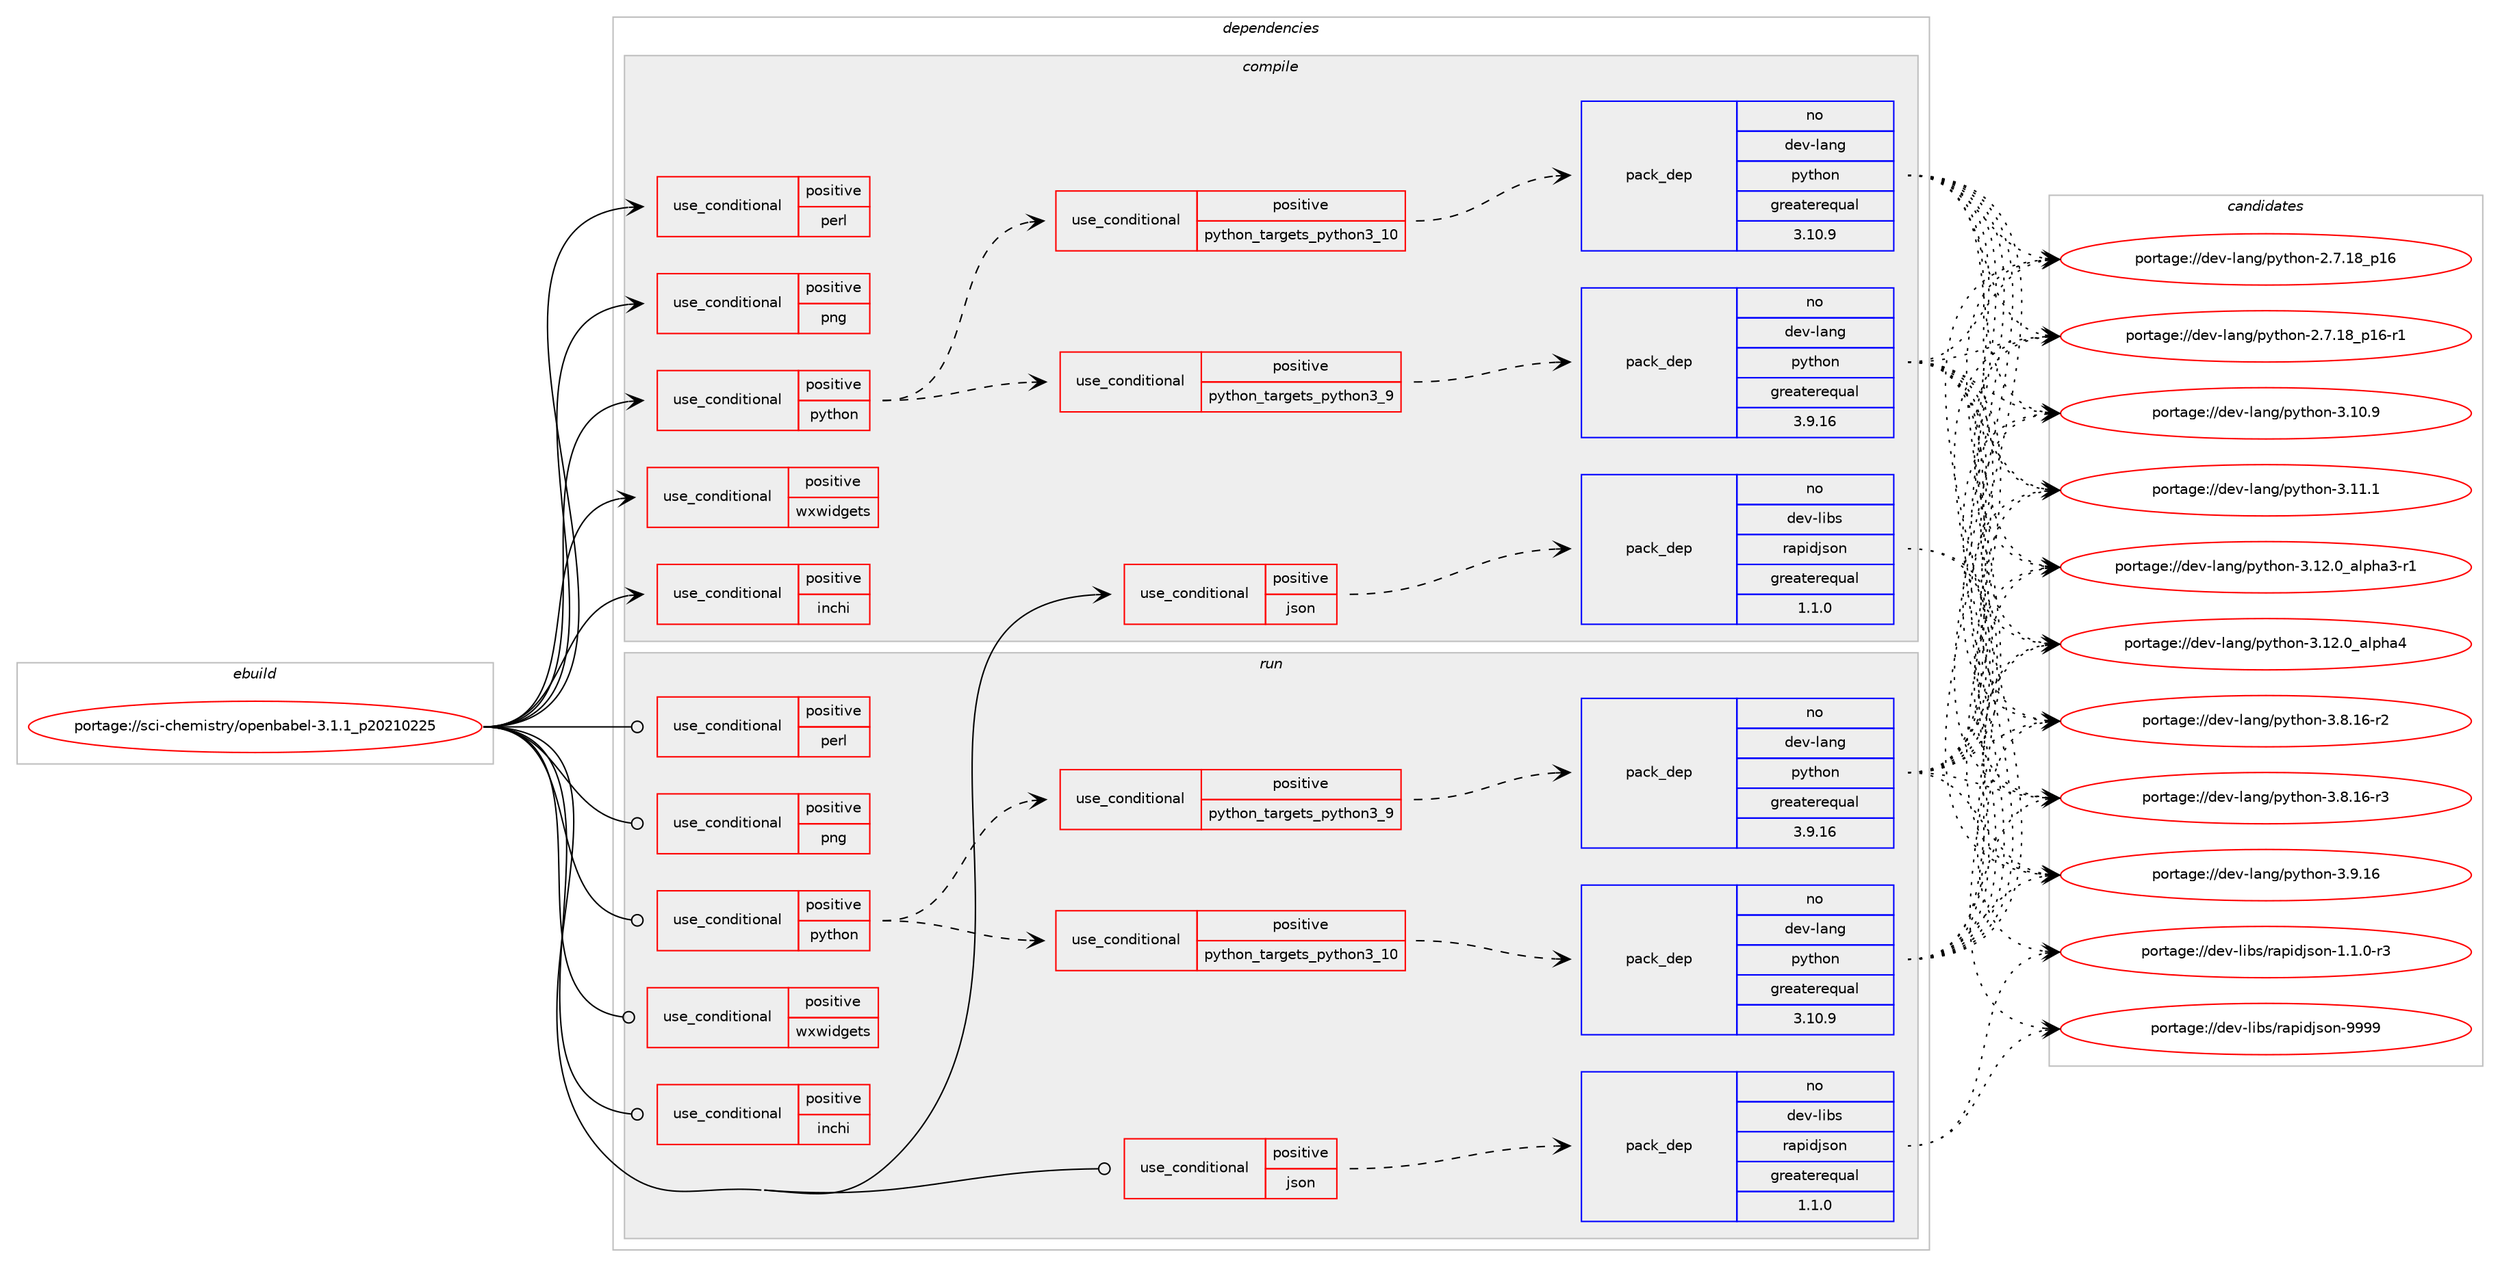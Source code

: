 digraph prolog {

# *************
# Graph options
# *************

newrank=true;
concentrate=true;
compound=true;
graph [rankdir=LR,fontname=Helvetica,fontsize=10,ranksep=1.5];#, ranksep=2.5, nodesep=0.2];
edge  [arrowhead=vee];
node  [fontname=Helvetica,fontsize=10];

# **********
# The ebuild
# **********

subgraph cluster_leftcol {
color=gray;
rank=same;
label=<<i>ebuild</i>>;
id [label="portage://sci-chemistry/openbabel-3.1.1_p20210225", color=red, width=4, href="../sci-chemistry/openbabel-3.1.1_p20210225.svg"];
}

# ****************
# The dependencies
# ****************

subgraph cluster_midcol {
color=gray;
label=<<i>dependencies</i>>;
subgraph cluster_compile {
fillcolor="#eeeeee";
style=filled;
label=<<i>compile</i>>;
subgraph cond1386 {
dependency2174 [label=<<TABLE BORDER="0" CELLBORDER="1" CELLSPACING="0" CELLPADDING="4"><TR><TD ROWSPAN="3" CELLPADDING="10">use_conditional</TD></TR><TR><TD>positive</TD></TR><TR><TD>inchi</TD></TR></TABLE>>, shape=none, color=red];
# *** BEGIN UNKNOWN DEPENDENCY TYPE (TODO) ***
# dependency2174 -> package_dependency(portage://sci-chemistry/openbabel-3.1.1_p20210225,install,no,sci-libs,inchi,none,[,,],[],[])
# *** END UNKNOWN DEPENDENCY TYPE (TODO) ***

}
id:e -> dependency2174:w [weight=20,style="solid",arrowhead="vee"];
subgraph cond1387 {
dependency2175 [label=<<TABLE BORDER="0" CELLBORDER="1" CELLSPACING="0" CELLPADDING="4"><TR><TD ROWSPAN="3" CELLPADDING="10">use_conditional</TD></TR><TR><TD>positive</TD></TR><TR><TD>json</TD></TR></TABLE>>, shape=none, color=red];
subgraph pack757 {
dependency2176 [label=<<TABLE BORDER="0" CELLBORDER="1" CELLSPACING="0" CELLPADDING="4" WIDTH="220"><TR><TD ROWSPAN="6" CELLPADDING="30">pack_dep</TD></TR><TR><TD WIDTH="110">no</TD></TR><TR><TD>dev-libs</TD></TR><TR><TD>rapidjson</TD></TR><TR><TD>greaterequal</TD></TR><TR><TD>1.1.0</TD></TR></TABLE>>, shape=none, color=blue];
}
dependency2175:e -> dependency2176:w [weight=20,style="dashed",arrowhead="vee"];
}
id:e -> dependency2175:w [weight=20,style="solid",arrowhead="vee"];
subgraph cond1388 {
dependency2177 [label=<<TABLE BORDER="0" CELLBORDER="1" CELLSPACING="0" CELLPADDING="4"><TR><TD ROWSPAN="3" CELLPADDING="10">use_conditional</TD></TR><TR><TD>positive</TD></TR><TR><TD>perl</TD></TR></TABLE>>, shape=none, color=red];
# *** BEGIN UNKNOWN DEPENDENCY TYPE (TODO) ***
# dependency2177 -> package_dependency(portage://sci-chemistry/openbabel-3.1.1_p20210225,install,no,dev-lang,perl,none,[,,],[],[])
# *** END UNKNOWN DEPENDENCY TYPE (TODO) ***

}
id:e -> dependency2177:w [weight=20,style="solid",arrowhead="vee"];
subgraph cond1389 {
dependency2178 [label=<<TABLE BORDER="0" CELLBORDER="1" CELLSPACING="0" CELLPADDING="4"><TR><TD ROWSPAN="3" CELLPADDING="10">use_conditional</TD></TR><TR><TD>positive</TD></TR><TR><TD>png</TD></TR></TABLE>>, shape=none, color=red];
# *** BEGIN UNKNOWN DEPENDENCY TYPE (TODO) ***
# dependency2178 -> package_dependency(portage://sci-chemistry/openbabel-3.1.1_p20210225,install,no,x11-libs,cairo,none,[,,],[],[])
# *** END UNKNOWN DEPENDENCY TYPE (TODO) ***

}
id:e -> dependency2178:w [weight=20,style="solid",arrowhead="vee"];
subgraph cond1390 {
dependency2179 [label=<<TABLE BORDER="0" CELLBORDER="1" CELLSPACING="0" CELLPADDING="4"><TR><TD ROWSPAN="3" CELLPADDING="10">use_conditional</TD></TR><TR><TD>positive</TD></TR><TR><TD>python</TD></TR></TABLE>>, shape=none, color=red];
subgraph cond1391 {
dependency2180 [label=<<TABLE BORDER="0" CELLBORDER="1" CELLSPACING="0" CELLPADDING="4"><TR><TD ROWSPAN="3" CELLPADDING="10">use_conditional</TD></TR><TR><TD>positive</TD></TR><TR><TD>python_targets_python3_9</TD></TR></TABLE>>, shape=none, color=red];
subgraph pack758 {
dependency2181 [label=<<TABLE BORDER="0" CELLBORDER="1" CELLSPACING="0" CELLPADDING="4" WIDTH="220"><TR><TD ROWSPAN="6" CELLPADDING="30">pack_dep</TD></TR><TR><TD WIDTH="110">no</TD></TR><TR><TD>dev-lang</TD></TR><TR><TD>python</TD></TR><TR><TD>greaterequal</TD></TR><TR><TD>3.9.16</TD></TR></TABLE>>, shape=none, color=blue];
}
dependency2180:e -> dependency2181:w [weight=20,style="dashed",arrowhead="vee"];
}
dependency2179:e -> dependency2180:w [weight=20,style="dashed",arrowhead="vee"];
subgraph cond1392 {
dependency2182 [label=<<TABLE BORDER="0" CELLBORDER="1" CELLSPACING="0" CELLPADDING="4"><TR><TD ROWSPAN="3" CELLPADDING="10">use_conditional</TD></TR><TR><TD>positive</TD></TR><TR><TD>python_targets_python3_10</TD></TR></TABLE>>, shape=none, color=red];
subgraph pack759 {
dependency2183 [label=<<TABLE BORDER="0" CELLBORDER="1" CELLSPACING="0" CELLPADDING="4" WIDTH="220"><TR><TD ROWSPAN="6" CELLPADDING="30">pack_dep</TD></TR><TR><TD WIDTH="110">no</TD></TR><TR><TD>dev-lang</TD></TR><TR><TD>python</TD></TR><TR><TD>greaterequal</TD></TR><TR><TD>3.10.9</TD></TR></TABLE>>, shape=none, color=blue];
}
dependency2182:e -> dependency2183:w [weight=20,style="dashed",arrowhead="vee"];
}
dependency2179:e -> dependency2182:w [weight=20,style="dashed",arrowhead="vee"];
}
id:e -> dependency2179:w [weight=20,style="solid",arrowhead="vee"];
subgraph cond1393 {
dependency2184 [label=<<TABLE BORDER="0" CELLBORDER="1" CELLSPACING="0" CELLPADDING="4"><TR><TD ROWSPAN="3" CELLPADDING="10">use_conditional</TD></TR><TR><TD>positive</TD></TR><TR><TD>wxwidgets</TD></TR></TABLE>>, shape=none, color=red];
# *** BEGIN UNKNOWN DEPENDENCY TYPE (TODO) ***
# dependency2184 -> package_dependency(portage://sci-chemistry/openbabel-3.1.1_p20210225,install,no,x11-libs,wxGTK,none,[,,],[slot(3.0-gtk3)],[use(enable(X),none)])
# *** END UNKNOWN DEPENDENCY TYPE (TODO) ***

}
id:e -> dependency2184:w [weight=20,style="solid",arrowhead="vee"];
# *** BEGIN UNKNOWN DEPENDENCY TYPE (TODO) ***
# id -> package_dependency(portage://sci-chemistry/openbabel-3.1.1_p20210225,install,no,dev-cpp,eigen,none,[,,],[slot(3)],[])
# *** END UNKNOWN DEPENDENCY TYPE (TODO) ***

# *** BEGIN UNKNOWN DEPENDENCY TYPE (TODO) ***
# id -> package_dependency(portage://sci-chemistry/openbabel-3.1.1_p20210225,install,no,dev-libs,libxml2,none,[,,],[slot(2)],[])
# *** END UNKNOWN DEPENDENCY TYPE (TODO) ***

# *** BEGIN UNKNOWN DEPENDENCY TYPE (TODO) ***
# id -> package_dependency(portage://sci-chemistry/openbabel-3.1.1_p20210225,install,no,sys-libs,zlib,none,[,,],any_same_slot,[])
# *** END UNKNOWN DEPENDENCY TYPE (TODO) ***

}
subgraph cluster_compileandrun {
fillcolor="#eeeeee";
style=filled;
label=<<i>compile and run</i>>;
}
subgraph cluster_run {
fillcolor="#eeeeee";
style=filled;
label=<<i>run</i>>;
subgraph cond1394 {
dependency2185 [label=<<TABLE BORDER="0" CELLBORDER="1" CELLSPACING="0" CELLPADDING="4"><TR><TD ROWSPAN="3" CELLPADDING="10">use_conditional</TD></TR><TR><TD>positive</TD></TR><TR><TD>inchi</TD></TR></TABLE>>, shape=none, color=red];
# *** BEGIN UNKNOWN DEPENDENCY TYPE (TODO) ***
# dependency2185 -> package_dependency(portage://sci-chemistry/openbabel-3.1.1_p20210225,run,no,sci-libs,inchi,none,[,,],[],[])
# *** END UNKNOWN DEPENDENCY TYPE (TODO) ***

}
id:e -> dependency2185:w [weight=20,style="solid",arrowhead="odot"];
subgraph cond1395 {
dependency2186 [label=<<TABLE BORDER="0" CELLBORDER="1" CELLSPACING="0" CELLPADDING="4"><TR><TD ROWSPAN="3" CELLPADDING="10">use_conditional</TD></TR><TR><TD>positive</TD></TR><TR><TD>json</TD></TR></TABLE>>, shape=none, color=red];
subgraph pack760 {
dependency2187 [label=<<TABLE BORDER="0" CELLBORDER="1" CELLSPACING="0" CELLPADDING="4" WIDTH="220"><TR><TD ROWSPAN="6" CELLPADDING="30">pack_dep</TD></TR><TR><TD WIDTH="110">no</TD></TR><TR><TD>dev-libs</TD></TR><TR><TD>rapidjson</TD></TR><TR><TD>greaterequal</TD></TR><TR><TD>1.1.0</TD></TR></TABLE>>, shape=none, color=blue];
}
dependency2186:e -> dependency2187:w [weight=20,style="dashed",arrowhead="vee"];
}
id:e -> dependency2186:w [weight=20,style="solid",arrowhead="odot"];
subgraph cond1396 {
dependency2188 [label=<<TABLE BORDER="0" CELLBORDER="1" CELLSPACING="0" CELLPADDING="4"><TR><TD ROWSPAN="3" CELLPADDING="10">use_conditional</TD></TR><TR><TD>positive</TD></TR><TR><TD>perl</TD></TR></TABLE>>, shape=none, color=red];
# *** BEGIN UNKNOWN DEPENDENCY TYPE (TODO) ***
# dependency2188 -> package_dependency(portage://sci-chemistry/openbabel-3.1.1_p20210225,run,no,dev-lang,perl,none,[,,],any_same_slot,[])
# *** END UNKNOWN DEPENDENCY TYPE (TODO) ***

# *** BEGIN UNKNOWN DEPENDENCY TYPE (TODO) ***
# dependency2188 -> package_dependency(portage://sci-chemistry/openbabel-3.1.1_p20210225,run,weak,sci-chemistry,openbabel-perl,none,[,,],[],[])
# *** END UNKNOWN DEPENDENCY TYPE (TODO) ***

}
id:e -> dependency2188:w [weight=20,style="solid",arrowhead="odot"];
subgraph cond1397 {
dependency2189 [label=<<TABLE BORDER="0" CELLBORDER="1" CELLSPACING="0" CELLPADDING="4"><TR><TD ROWSPAN="3" CELLPADDING="10">use_conditional</TD></TR><TR><TD>positive</TD></TR><TR><TD>png</TD></TR></TABLE>>, shape=none, color=red];
# *** BEGIN UNKNOWN DEPENDENCY TYPE (TODO) ***
# dependency2189 -> package_dependency(portage://sci-chemistry/openbabel-3.1.1_p20210225,run,no,x11-libs,cairo,none,[,,],[],[])
# *** END UNKNOWN DEPENDENCY TYPE (TODO) ***

}
id:e -> dependency2189:w [weight=20,style="solid",arrowhead="odot"];
subgraph cond1398 {
dependency2190 [label=<<TABLE BORDER="0" CELLBORDER="1" CELLSPACING="0" CELLPADDING="4"><TR><TD ROWSPAN="3" CELLPADDING="10">use_conditional</TD></TR><TR><TD>positive</TD></TR><TR><TD>python</TD></TR></TABLE>>, shape=none, color=red];
subgraph cond1399 {
dependency2191 [label=<<TABLE BORDER="0" CELLBORDER="1" CELLSPACING="0" CELLPADDING="4"><TR><TD ROWSPAN="3" CELLPADDING="10">use_conditional</TD></TR><TR><TD>positive</TD></TR><TR><TD>python_targets_python3_9</TD></TR></TABLE>>, shape=none, color=red];
subgraph pack761 {
dependency2192 [label=<<TABLE BORDER="0" CELLBORDER="1" CELLSPACING="0" CELLPADDING="4" WIDTH="220"><TR><TD ROWSPAN="6" CELLPADDING="30">pack_dep</TD></TR><TR><TD WIDTH="110">no</TD></TR><TR><TD>dev-lang</TD></TR><TR><TD>python</TD></TR><TR><TD>greaterequal</TD></TR><TR><TD>3.9.16</TD></TR></TABLE>>, shape=none, color=blue];
}
dependency2191:e -> dependency2192:w [weight=20,style="dashed",arrowhead="vee"];
}
dependency2190:e -> dependency2191:w [weight=20,style="dashed",arrowhead="vee"];
subgraph cond1400 {
dependency2193 [label=<<TABLE BORDER="0" CELLBORDER="1" CELLSPACING="0" CELLPADDING="4"><TR><TD ROWSPAN="3" CELLPADDING="10">use_conditional</TD></TR><TR><TD>positive</TD></TR><TR><TD>python_targets_python3_10</TD></TR></TABLE>>, shape=none, color=red];
subgraph pack762 {
dependency2194 [label=<<TABLE BORDER="0" CELLBORDER="1" CELLSPACING="0" CELLPADDING="4" WIDTH="220"><TR><TD ROWSPAN="6" CELLPADDING="30">pack_dep</TD></TR><TR><TD WIDTH="110">no</TD></TR><TR><TD>dev-lang</TD></TR><TR><TD>python</TD></TR><TR><TD>greaterequal</TD></TR><TR><TD>3.10.9</TD></TR></TABLE>>, shape=none, color=blue];
}
dependency2193:e -> dependency2194:w [weight=20,style="dashed",arrowhead="vee"];
}
dependency2190:e -> dependency2193:w [weight=20,style="dashed",arrowhead="vee"];
}
id:e -> dependency2190:w [weight=20,style="solid",arrowhead="odot"];
subgraph cond1401 {
dependency2195 [label=<<TABLE BORDER="0" CELLBORDER="1" CELLSPACING="0" CELLPADDING="4"><TR><TD ROWSPAN="3" CELLPADDING="10">use_conditional</TD></TR><TR><TD>positive</TD></TR><TR><TD>wxwidgets</TD></TR></TABLE>>, shape=none, color=red];
# *** BEGIN UNKNOWN DEPENDENCY TYPE (TODO) ***
# dependency2195 -> package_dependency(portage://sci-chemistry/openbabel-3.1.1_p20210225,run,no,x11-libs,wxGTK,none,[,,],[slot(3.0-gtk3)],[use(enable(X),none)])
# *** END UNKNOWN DEPENDENCY TYPE (TODO) ***

}
id:e -> dependency2195:w [weight=20,style="solid",arrowhead="odot"];
# *** BEGIN UNKNOWN DEPENDENCY TYPE (TODO) ***
# id -> package_dependency(portage://sci-chemistry/openbabel-3.1.1_p20210225,run,no,dev-cpp,eigen,none,[,,],[slot(3)],[])
# *** END UNKNOWN DEPENDENCY TYPE (TODO) ***

# *** BEGIN UNKNOWN DEPENDENCY TYPE (TODO) ***
# id -> package_dependency(portage://sci-chemistry/openbabel-3.1.1_p20210225,run,no,dev-libs,libxml2,none,[,,],[slot(2)],[])
# *** END UNKNOWN DEPENDENCY TYPE (TODO) ***

# *** BEGIN UNKNOWN DEPENDENCY TYPE (TODO) ***
# id -> package_dependency(portage://sci-chemistry/openbabel-3.1.1_p20210225,run,no,sys-libs,zlib,none,[,,],any_same_slot,[])
# *** END UNKNOWN DEPENDENCY TYPE (TODO) ***

}
}

# **************
# The candidates
# **************

subgraph cluster_choices {
rank=same;
color=gray;
label=<<i>candidates</i>>;

subgraph choice757 {
color=black;
nodesep=1;
choice100101118451081059811547114971121051001061151111104549464946484511451 [label="portage://dev-libs/rapidjson-1.1.0-r3", color=red, width=4,href="../dev-libs/rapidjson-1.1.0-r3.svg"];
choice100101118451081059811547114971121051001061151111104557575757 [label="portage://dev-libs/rapidjson-9999", color=red, width=4,href="../dev-libs/rapidjson-9999.svg"];
dependency2176:e -> choice100101118451081059811547114971121051001061151111104549464946484511451:w [style=dotted,weight="100"];
dependency2176:e -> choice100101118451081059811547114971121051001061151111104557575757:w [style=dotted,weight="100"];
}
subgraph choice758 {
color=black;
nodesep=1;
choice10010111845108971101034711212111610411111045504655464956951124954 [label="portage://dev-lang/python-2.7.18_p16", color=red, width=4,href="../dev-lang/python-2.7.18_p16.svg"];
choice100101118451089711010347112121116104111110455046554649569511249544511449 [label="portage://dev-lang/python-2.7.18_p16-r1", color=red, width=4,href="../dev-lang/python-2.7.18_p16-r1.svg"];
choice10010111845108971101034711212111610411111045514649484657 [label="portage://dev-lang/python-3.10.9", color=red, width=4,href="../dev-lang/python-3.10.9.svg"];
choice10010111845108971101034711212111610411111045514649494649 [label="portage://dev-lang/python-3.11.1", color=red, width=4,href="../dev-lang/python-3.11.1.svg"];
choice10010111845108971101034711212111610411111045514649504648959710811210497514511449 [label="portage://dev-lang/python-3.12.0_alpha3-r1", color=red, width=4,href="../dev-lang/python-3.12.0_alpha3-r1.svg"];
choice1001011184510897110103471121211161041111104551464950464895971081121049752 [label="portage://dev-lang/python-3.12.0_alpha4", color=red, width=4,href="../dev-lang/python-3.12.0_alpha4.svg"];
choice100101118451089711010347112121116104111110455146564649544511450 [label="portage://dev-lang/python-3.8.16-r2", color=red, width=4,href="../dev-lang/python-3.8.16-r2.svg"];
choice100101118451089711010347112121116104111110455146564649544511451 [label="portage://dev-lang/python-3.8.16-r3", color=red, width=4,href="../dev-lang/python-3.8.16-r3.svg"];
choice10010111845108971101034711212111610411111045514657464954 [label="portage://dev-lang/python-3.9.16", color=red, width=4,href="../dev-lang/python-3.9.16.svg"];
dependency2181:e -> choice10010111845108971101034711212111610411111045504655464956951124954:w [style=dotted,weight="100"];
dependency2181:e -> choice100101118451089711010347112121116104111110455046554649569511249544511449:w [style=dotted,weight="100"];
dependency2181:e -> choice10010111845108971101034711212111610411111045514649484657:w [style=dotted,weight="100"];
dependency2181:e -> choice10010111845108971101034711212111610411111045514649494649:w [style=dotted,weight="100"];
dependency2181:e -> choice10010111845108971101034711212111610411111045514649504648959710811210497514511449:w [style=dotted,weight="100"];
dependency2181:e -> choice1001011184510897110103471121211161041111104551464950464895971081121049752:w [style=dotted,weight="100"];
dependency2181:e -> choice100101118451089711010347112121116104111110455146564649544511450:w [style=dotted,weight="100"];
dependency2181:e -> choice100101118451089711010347112121116104111110455146564649544511451:w [style=dotted,weight="100"];
dependency2181:e -> choice10010111845108971101034711212111610411111045514657464954:w [style=dotted,weight="100"];
}
subgraph choice759 {
color=black;
nodesep=1;
choice10010111845108971101034711212111610411111045504655464956951124954 [label="portage://dev-lang/python-2.7.18_p16", color=red, width=4,href="../dev-lang/python-2.7.18_p16.svg"];
choice100101118451089711010347112121116104111110455046554649569511249544511449 [label="portage://dev-lang/python-2.7.18_p16-r1", color=red, width=4,href="../dev-lang/python-2.7.18_p16-r1.svg"];
choice10010111845108971101034711212111610411111045514649484657 [label="portage://dev-lang/python-3.10.9", color=red, width=4,href="../dev-lang/python-3.10.9.svg"];
choice10010111845108971101034711212111610411111045514649494649 [label="portage://dev-lang/python-3.11.1", color=red, width=4,href="../dev-lang/python-3.11.1.svg"];
choice10010111845108971101034711212111610411111045514649504648959710811210497514511449 [label="portage://dev-lang/python-3.12.0_alpha3-r1", color=red, width=4,href="../dev-lang/python-3.12.0_alpha3-r1.svg"];
choice1001011184510897110103471121211161041111104551464950464895971081121049752 [label="portage://dev-lang/python-3.12.0_alpha4", color=red, width=4,href="../dev-lang/python-3.12.0_alpha4.svg"];
choice100101118451089711010347112121116104111110455146564649544511450 [label="portage://dev-lang/python-3.8.16-r2", color=red, width=4,href="../dev-lang/python-3.8.16-r2.svg"];
choice100101118451089711010347112121116104111110455146564649544511451 [label="portage://dev-lang/python-3.8.16-r3", color=red, width=4,href="../dev-lang/python-3.8.16-r3.svg"];
choice10010111845108971101034711212111610411111045514657464954 [label="portage://dev-lang/python-3.9.16", color=red, width=4,href="../dev-lang/python-3.9.16.svg"];
dependency2183:e -> choice10010111845108971101034711212111610411111045504655464956951124954:w [style=dotted,weight="100"];
dependency2183:e -> choice100101118451089711010347112121116104111110455046554649569511249544511449:w [style=dotted,weight="100"];
dependency2183:e -> choice10010111845108971101034711212111610411111045514649484657:w [style=dotted,weight="100"];
dependency2183:e -> choice10010111845108971101034711212111610411111045514649494649:w [style=dotted,weight="100"];
dependency2183:e -> choice10010111845108971101034711212111610411111045514649504648959710811210497514511449:w [style=dotted,weight="100"];
dependency2183:e -> choice1001011184510897110103471121211161041111104551464950464895971081121049752:w [style=dotted,weight="100"];
dependency2183:e -> choice100101118451089711010347112121116104111110455146564649544511450:w [style=dotted,weight="100"];
dependency2183:e -> choice100101118451089711010347112121116104111110455146564649544511451:w [style=dotted,weight="100"];
dependency2183:e -> choice10010111845108971101034711212111610411111045514657464954:w [style=dotted,weight="100"];
}
subgraph choice760 {
color=black;
nodesep=1;
choice100101118451081059811547114971121051001061151111104549464946484511451 [label="portage://dev-libs/rapidjson-1.1.0-r3", color=red, width=4,href="../dev-libs/rapidjson-1.1.0-r3.svg"];
choice100101118451081059811547114971121051001061151111104557575757 [label="portage://dev-libs/rapidjson-9999", color=red, width=4,href="../dev-libs/rapidjson-9999.svg"];
dependency2187:e -> choice100101118451081059811547114971121051001061151111104549464946484511451:w [style=dotted,weight="100"];
dependency2187:e -> choice100101118451081059811547114971121051001061151111104557575757:w [style=dotted,weight="100"];
}
subgraph choice761 {
color=black;
nodesep=1;
choice10010111845108971101034711212111610411111045504655464956951124954 [label="portage://dev-lang/python-2.7.18_p16", color=red, width=4,href="../dev-lang/python-2.7.18_p16.svg"];
choice100101118451089711010347112121116104111110455046554649569511249544511449 [label="portage://dev-lang/python-2.7.18_p16-r1", color=red, width=4,href="../dev-lang/python-2.7.18_p16-r1.svg"];
choice10010111845108971101034711212111610411111045514649484657 [label="portage://dev-lang/python-3.10.9", color=red, width=4,href="../dev-lang/python-3.10.9.svg"];
choice10010111845108971101034711212111610411111045514649494649 [label="portage://dev-lang/python-3.11.1", color=red, width=4,href="../dev-lang/python-3.11.1.svg"];
choice10010111845108971101034711212111610411111045514649504648959710811210497514511449 [label="portage://dev-lang/python-3.12.0_alpha3-r1", color=red, width=4,href="../dev-lang/python-3.12.0_alpha3-r1.svg"];
choice1001011184510897110103471121211161041111104551464950464895971081121049752 [label="portage://dev-lang/python-3.12.0_alpha4", color=red, width=4,href="../dev-lang/python-3.12.0_alpha4.svg"];
choice100101118451089711010347112121116104111110455146564649544511450 [label="portage://dev-lang/python-3.8.16-r2", color=red, width=4,href="../dev-lang/python-3.8.16-r2.svg"];
choice100101118451089711010347112121116104111110455146564649544511451 [label="portage://dev-lang/python-3.8.16-r3", color=red, width=4,href="../dev-lang/python-3.8.16-r3.svg"];
choice10010111845108971101034711212111610411111045514657464954 [label="portage://dev-lang/python-3.9.16", color=red, width=4,href="../dev-lang/python-3.9.16.svg"];
dependency2192:e -> choice10010111845108971101034711212111610411111045504655464956951124954:w [style=dotted,weight="100"];
dependency2192:e -> choice100101118451089711010347112121116104111110455046554649569511249544511449:w [style=dotted,weight="100"];
dependency2192:e -> choice10010111845108971101034711212111610411111045514649484657:w [style=dotted,weight="100"];
dependency2192:e -> choice10010111845108971101034711212111610411111045514649494649:w [style=dotted,weight="100"];
dependency2192:e -> choice10010111845108971101034711212111610411111045514649504648959710811210497514511449:w [style=dotted,weight="100"];
dependency2192:e -> choice1001011184510897110103471121211161041111104551464950464895971081121049752:w [style=dotted,weight="100"];
dependency2192:e -> choice100101118451089711010347112121116104111110455146564649544511450:w [style=dotted,weight="100"];
dependency2192:e -> choice100101118451089711010347112121116104111110455146564649544511451:w [style=dotted,weight="100"];
dependency2192:e -> choice10010111845108971101034711212111610411111045514657464954:w [style=dotted,weight="100"];
}
subgraph choice762 {
color=black;
nodesep=1;
choice10010111845108971101034711212111610411111045504655464956951124954 [label="portage://dev-lang/python-2.7.18_p16", color=red, width=4,href="../dev-lang/python-2.7.18_p16.svg"];
choice100101118451089711010347112121116104111110455046554649569511249544511449 [label="portage://dev-lang/python-2.7.18_p16-r1", color=red, width=4,href="../dev-lang/python-2.7.18_p16-r1.svg"];
choice10010111845108971101034711212111610411111045514649484657 [label="portage://dev-lang/python-3.10.9", color=red, width=4,href="../dev-lang/python-3.10.9.svg"];
choice10010111845108971101034711212111610411111045514649494649 [label="portage://dev-lang/python-3.11.1", color=red, width=4,href="../dev-lang/python-3.11.1.svg"];
choice10010111845108971101034711212111610411111045514649504648959710811210497514511449 [label="portage://dev-lang/python-3.12.0_alpha3-r1", color=red, width=4,href="../dev-lang/python-3.12.0_alpha3-r1.svg"];
choice1001011184510897110103471121211161041111104551464950464895971081121049752 [label="portage://dev-lang/python-3.12.0_alpha4", color=red, width=4,href="../dev-lang/python-3.12.0_alpha4.svg"];
choice100101118451089711010347112121116104111110455146564649544511450 [label="portage://dev-lang/python-3.8.16-r2", color=red, width=4,href="../dev-lang/python-3.8.16-r2.svg"];
choice100101118451089711010347112121116104111110455146564649544511451 [label="portage://dev-lang/python-3.8.16-r3", color=red, width=4,href="../dev-lang/python-3.8.16-r3.svg"];
choice10010111845108971101034711212111610411111045514657464954 [label="portage://dev-lang/python-3.9.16", color=red, width=4,href="../dev-lang/python-3.9.16.svg"];
dependency2194:e -> choice10010111845108971101034711212111610411111045504655464956951124954:w [style=dotted,weight="100"];
dependency2194:e -> choice100101118451089711010347112121116104111110455046554649569511249544511449:w [style=dotted,weight="100"];
dependency2194:e -> choice10010111845108971101034711212111610411111045514649484657:w [style=dotted,weight="100"];
dependency2194:e -> choice10010111845108971101034711212111610411111045514649494649:w [style=dotted,weight="100"];
dependency2194:e -> choice10010111845108971101034711212111610411111045514649504648959710811210497514511449:w [style=dotted,weight="100"];
dependency2194:e -> choice1001011184510897110103471121211161041111104551464950464895971081121049752:w [style=dotted,weight="100"];
dependency2194:e -> choice100101118451089711010347112121116104111110455146564649544511450:w [style=dotted,weight="100"];
dependency2194:e -> choice100101118451089711010347112121116104111110455146564649544511451:w [style=dotted,weight="100"];
dependency2194:e -> choice10010111845108971101034711212111610411111045514657464954:w [style=dotted,weight="100"];
}
}

}
